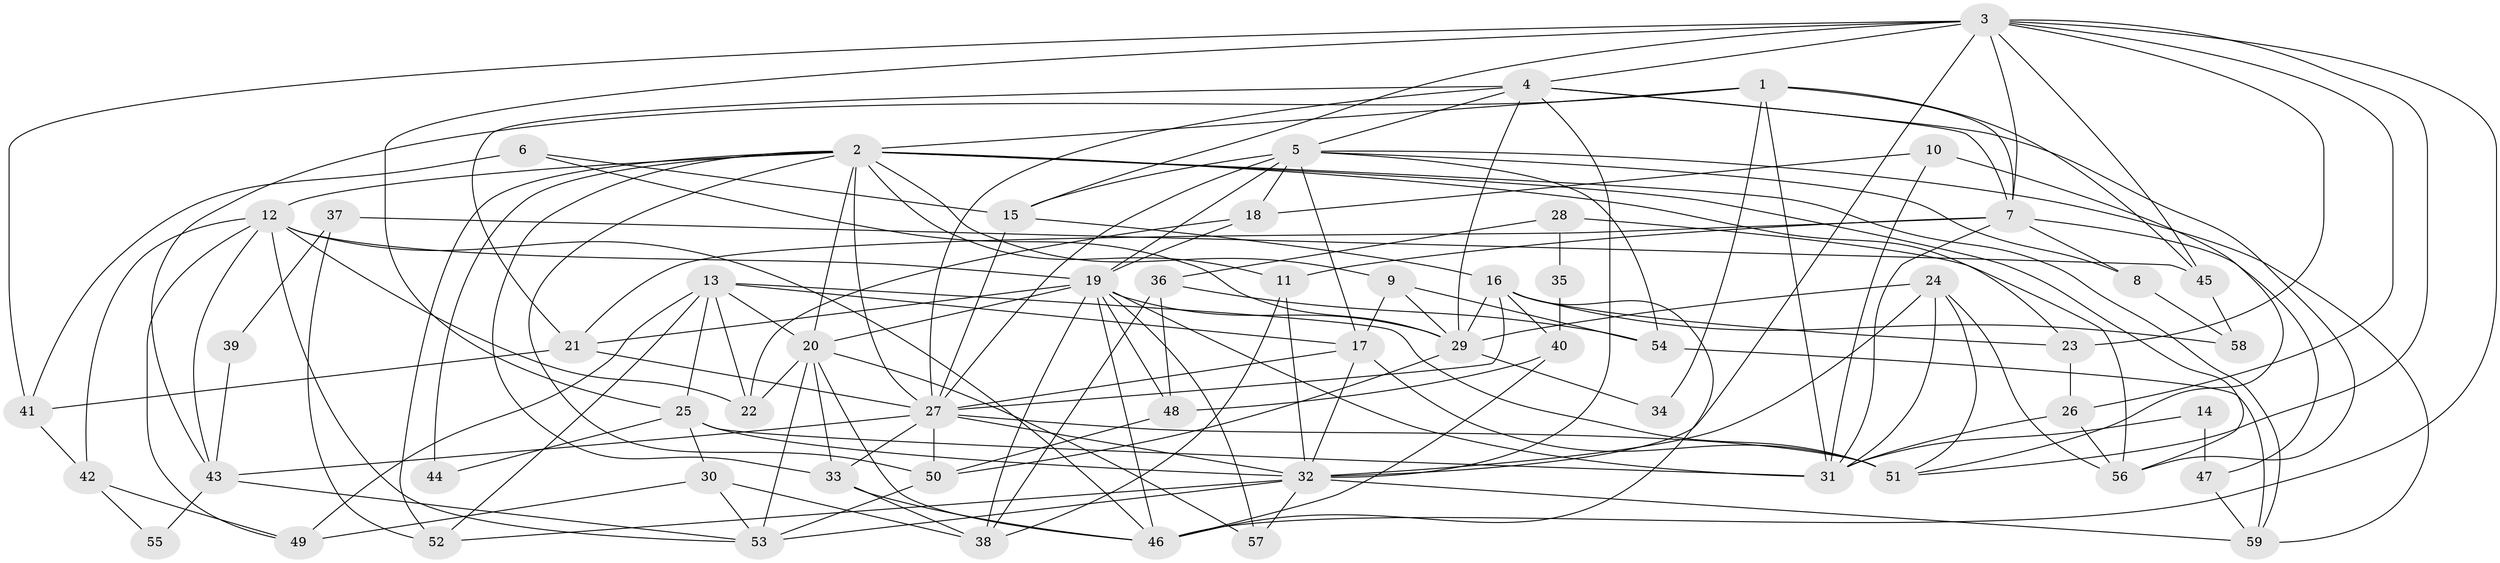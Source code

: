 // original degree distribution, {6: 0.059322033898305086, 5: 0.211864406779661, 4: 0.3305084745762712, 3: 0.2542372881355932, 2: 0.1016949152542373, 7: 0.0423728813559322}
// Generated by graph-tools (version 1.1) at 2025/36/03/09/25 02:36:25]
// undirected, 59 vertices, 156 edges
graph export_dot {
graph [start="1"]
  node [color=gray90,style=filled];
  1;
  2;
  3;
  4;
  5;
  6;
  7;
  8;
  9;
  10;
  11;
  12;
  13;
  14;
  15;
  16;
  17;
  18;
  19;
  20;
  21;
  22;
  23;
  24;
  25;
  26;
  27;
  28;
  29;
  30;
  31;
  32;
  33;
  34;
  35;
  36;
  37;
  38;
  39;
  40;
  41;
  42;
  43;
  44;
  45;
  46;
  47;
  48;
  49;
  50;
  51;
  52;
  53;
  54;
  55;
  56;
  57;
  58;
  59;
  1 -- 2 [weight=1.0];
  1 -- 7 [weight=1.0];
  1 -- 31 [weight=1.0];
  1 -- 34 [weight=1.0];
  1 -- 43 [weight=1.0];
  1 -- 45 [weight=1.0];
  2 -- 9 [weight=1.0];
  2 -- 11 [weight=2.0];
  2 -- 12 [weight=1.0];
  2 -- 20 [weight=2.0];
  2 -- 23 [weight=1.0];
  2 -- 27 [weight=3.0];
  2 -- 33 [weight=1.0];
  2 -- 44 [weight=2.0];
  2 -- 50 [weight=1.0];
  2 -- 52 [weight=1.0];
  2 -- 56 [weight=1.0];
  2 -- 59 [weight=1.0];
  3 -- 4 [weight=1.0];
  3 -- 7 [weight=1.0];
  3 -- 15 [weight=2.0];
  3 -- 23 [weight=1.0];
  3 -- 25 [weight=1.0];
  3 -- 26 [weight=1.0];
  3 -- 32 [weight=1.0];
  3 -- 41 [weight=1.0];
  3 -- 45 [weight=1.0];
  3 -- 46 [weight=1.0];
  3 -- 51 [weight=1.0];
  4 -- 5 [weight=1.0];
  4 -- 7 [weight=1.0];
  4 -- 21 [weight=1.0];
  4 -- 27 [weight=1.0];
  4 -- 29 [weight=1.0];
  4 -- 32 [weight=1.0];
  4 -- 56 [weight=1.0];
  5 -- 8 [weight=1.0];
  5 -- 15 [weight=1.0];
  5 -- 17 [weight=1.0];
  5 -- 18 [weight=1.0];
  5 -- 19 [weight=1.0];
  5 -- 27 [weight=2.0];
  5 -- 54 [weight=1.0];
  5 -- 59 [weight=1.0];
  6 -- 15 [weight=1.0];
  6 -- 29 [weight=1.0];
  6 -- 41 [weight=1.0];
  7 -- 8 [weight=1.0];
  7 -- 11 [weight=2.0];
  7 -- 21 [weight=1.0];
  7 -- 31 [weight=1.0];
  7 -- 47 [weight=1.0];
  8 -- 58 [weight=1.0];
  9 -- 17 [weight=1.0];
  9 -- 29 [weight=1.0];
  9 -- 54 [weight=1.0];
  10 -- 18 [weight=1.0];
  10 -- 31 [weight=1.0];
  10 -- 51 [weight=1.0];
  11 -- 32 [weight=1.0];
  11 -- 38 [weight=1.0];
  12 -- 19 [weight=2.0];
  12 -- 22 [weight=1.0];
  12 -- 42 [weight=1.0];
  12 -- 43 [weight=1.0];
  12 -- 46 [weight=1.0];
  12 -- 49 [weight=1.0];
  12 -- 53 [weight=1.0];
  13 -- 17 [weight=1.0];
  13 -- 20 [weight=1.0];
  13 -- 22 [weight=1.0];
  13 -- 25 [weight=1.0];
  13 -- 49 [weight=1.0];
  13 -- 51 [weight=2.0];
  13 -- 52 [weight=1.0];
  14 -- 31 [weight=1.0];
  14 -- 47 [weight=1.0];
  15 -- 16 [weight=1.0];
  15 -- 27 [weight=2.0];
  16 -- 23 [weight=1.0];
  16 -- 27 [weight=1.0];
  16 -- 29 [weight=1.0];
  16 -- 40 [weight=1.0];
  16 -- 46 [weight=1.0];
  16 -- 58 [weight=1.0];
  17 -- 27 [weight=1.0];
  17 -- 32 [weight=1.0];
  17 -- 51 [weight=1.0];
  18 -- 19 [weight=1.0];
  18 -- 22 [weight=1.0];
  19 -- 20 [weight=1.0];
  19 -- 21 [weight=1.0];
  19 -- 29 [weight=1.0];
  19 -- 31 [weight=2.0];
  19 -- 38 [weight=1.0];
  19 -- 46 [weight=1.0];
  19 -- 48 [weight=1.0];
  19 -- 57 [weight=1.0];
  20 -- 22 [weight=1.0];
  20 -- 33 [weight=1.0];
  20 -- 46 [weight=1.0];
  20 -- 53 [weight=1.0];
  20 -- 57 [weight=1.0];
  21 -- 27 [weight=1.0];
  21 -- 41 [weight=1.0];
  23 -- 26 [weight=1.0];
  24 -- 29 [weight=1.0];
  24 -- 31 [weight=1.0];
  24 -- 32 [weight=1.0];
  24 -- 51 [weight=1.0];
  24 -- 56 [weight=1.0];
  25 -- 30 [weight=1.0];
  25 -- 31 [weight=3.0];
  25 -- 32 [weight=1.0];
  25 -- 44 [weight=1.0];
  26 -- 31 [weight=1.0];
  26 -- 56 [weight=1.0];
  27 -- 32 [weight=1.0];
  27 -- 33 [weight=1.0];
  27 -- 43 [weight=1.0];
  27 -- 50 [weight=1.0];
  27 -- 51 [weight=1.0];
  28 -- 35 [weight=1.0];
  28 -- 36 [weight=1.0];
  28 -- 56 [weight=1.0];
  29 -- 34 [weight=2.0];
  29 -- 50 [weight=1.0];
  30 -- 38 [weight=1.0];
  30 -- 49 [weight=1.0];
  30 -- 53 [weight=1.0];
  32 -- 52 [weight=1.0];
  32 -- 53 [weight=1.0];
  32 -- 57 [weight=1.0];
  32 -- 59 [weight=1.0];
  33 -- 38 [weight=1.0];
  33 -- 46 [weight=1.0];
  35 -- 40 [weight=1.0];
  36 -- 38 [weight=1.0];
  36 -- 48 [weight=1.0];
  36 -- 54 [weight=1.0];
  37 -- 39 [weight=1.0];
  37 -- 45 [weight=1.0];
  37 -- 52 [weight=1.0];
  39 -- 43 [weight=1.0];
  40 -- 46 [weight=1.0];
  40 -- 48 [weight=1.0];
  41 -- 42 [weight=1.0];
  42 -- 49 [weight=1.0];
  42 -- 55 [weight=1.0];
  43 -- 53 [weight=1.0];
  43 -- 55 [weight=1.0];
  45 -- 58 [weight=1.0];
  47 -- 59 [weight=1.0];
  48 -- 50 [weight=1.0];
  50 -- 53 [weight=1.0];
  54 -- 59 [weight=1.0];
}
